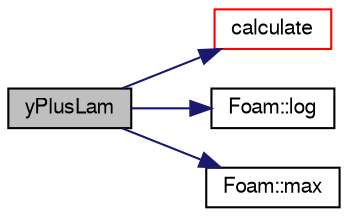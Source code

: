 digraph "yPlusLam"
{
  bgcolor="transparent";
  edge [fontname="FreeSans",fontsize="10",labelfontname="FreeSans",labelfontsize="10"];
  node [fontname="FreeSans",fontsize="10",shape=record];
  rankdir="LR";
  Node18 [label="yPlusLam",height=0.2,width=0.4,color="black", fillcolor="grey75", style="filled", fontcolor="black"];
  Node18 -> Node19 [color="midnightblue",fontsize="10",style="solid",fontname="FreeSans"];
  Node19 [label="calculate",height=0.2,width=0.4,color="red",URL="$a30678.html#a9b10d949afa36a0fe772c66e94719865",tooltip="Calculate the epsilon and G. "];
  Node18 -> Node44 [color="midnightblue",fontsize="10",style="solid",fontname="FreeSans"];
  Node44 [label="Foam::log",height=0.2,width=0.4,color="black",URL="$a21124.html#a6e89590da9859ad497977e08f110d4b5"];
  Node18 -> Node45 [color="midnightblue",fontsize="10",style="solid",fontname="FreeSans"];
  Node45 [label="Foam::max",height=0.2,width=0.4,color="black",URL="$a21124.html#ac993e906cf2774ae77e666bc24e81733"];
}

